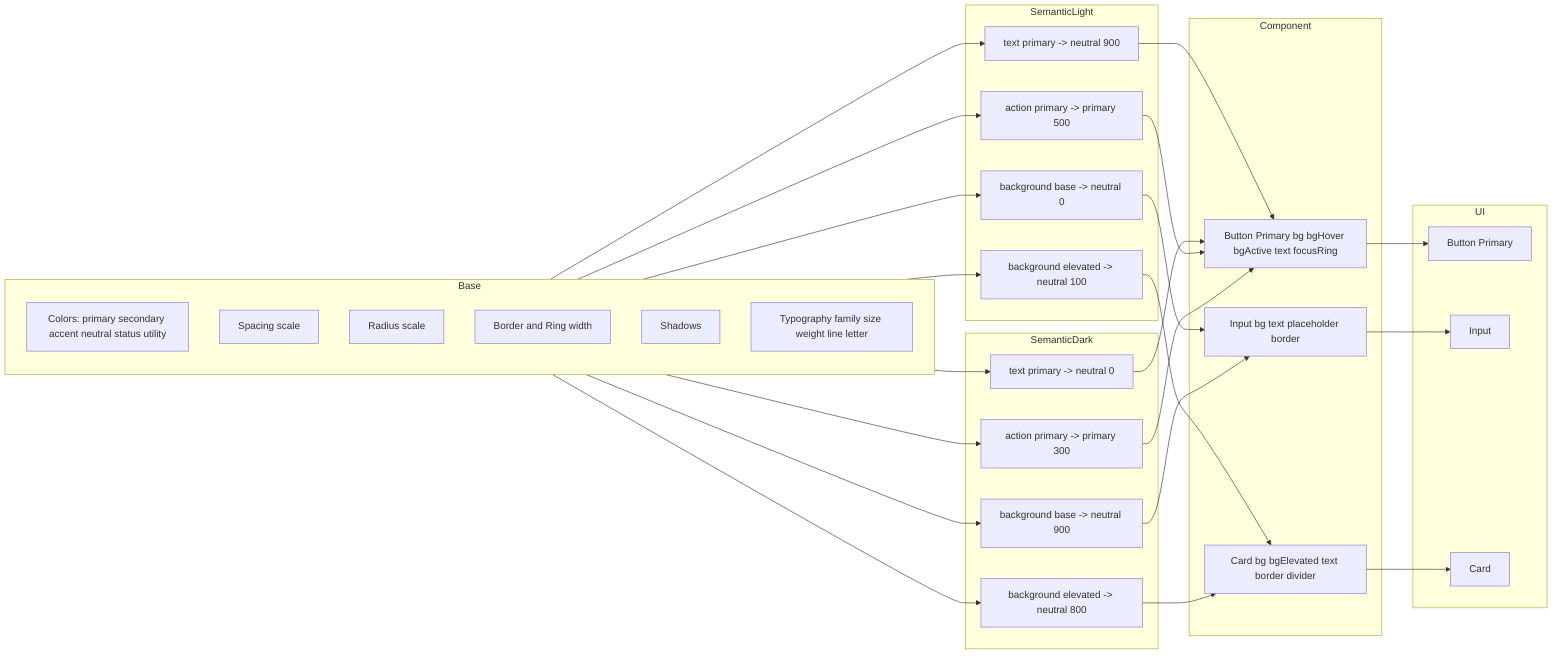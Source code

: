 %% Design System Map with Theming
flowchart LR
  
  subgraph Base
    A1[Colors: primary secondary accent neutral status utility]
    A2[Spacing scale]
    A3[Radius scale]
    A4[Border and Ring width]
    A5[Shadows]
    A6[Typography family size weight line letter]
  end
  
  subgraph SemanticLight
    SL1[text primary -> neutral 900]
    SL2[background base -> neutral 0]
    SL3[background elevated -> neutral 100]
    SL4[action primary -> primary 500]
  end
  
  subgraph SemanticDark
    SD1[text primary -> neutral 0]
    SD2[background base -> neutral 900]
    SD3[background elevated -> neutral 800]
    SD4[action primary -> primary 300]
  end
  
  subgraph Component
    C1[Button Primary bg bgHover bgActive text focusRing]
    C2[Input bg text placeholder border]
    C3[Card bg bgElevated text border divider]
  end
  
  subgraph UI
    U1[Button Primary]
    U2[Input]
    U3[Card]
  end
  
  %% Connections Base -> Semantic
  Base --> SL1
  Base --> SL2
  Base --> SL3
  Base --> SL4
  Base --> SD1
  Base --> SD2
  Base --> SD3
  Base --> SD4

  %% Semantic -> Component
  SL1 --> C1
  SD1 --> C1
  SL2 --> C2
  SD2 --> C2
  SL3 --> C3
  SD3 --> C3
  SL4 --> C1
  SD4 --> C1

  %% Component -> UI
  C1 --> U1
  C2 --> U2
  C3 --> U3